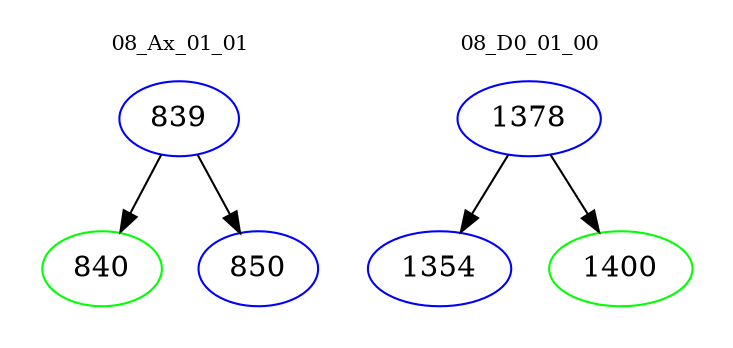 digraph{
subgraph cluster_0 {
color = white
label = "08_Ax_01_01";
fontsize=10;
T0_839 [label="839", color="blue"]
T0_839 -> T0_840 [color="black"]
T0_840 [label="840", color="green"]
T0_839 -> T0_850 [color="black"]
T0_850 [label="850", color="blue"]
}
subgraph cluster_1 {
color = white
label = "08_D0_01_00";
fontsize=10;
T1_1378 [label="1378", color="blue"]
T1_1378 -> T1_1354 [color="black"]
T1_1354 [label="1354", color="blue"]
T1_1378 -> T1_1400 [color="black"]
T1_1400 [label="1400", color="green"]
}
}
